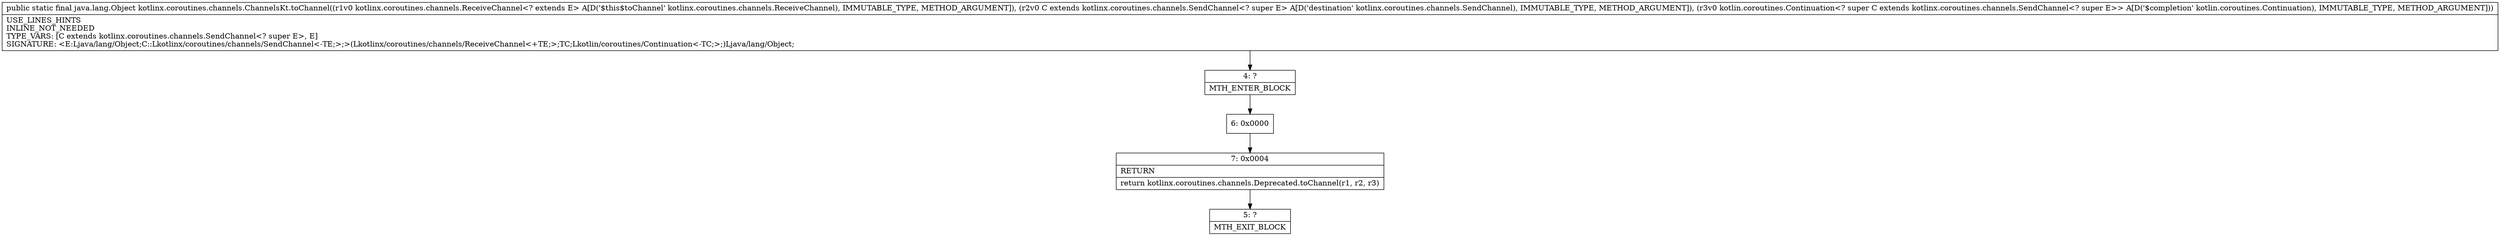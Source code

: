 digraph "CFG forkotlinx.coroutines.channels.ChannelsKt.toChannel(Lkotlinx\/coroutines\/channels\/ReceiveChannel;Lkotlinx\/coroutines\/channels\/SendChannel;Lkotlin\/coroutines\/Continuation;)Ljava\/lang\/Object;" {
Node_4 [shape=record,label="{4\:\ ?|MTH_ENTER_BLOCK\l}"];
Node_6 [shape=record,label="{6\:\ 0x0000}"];
Node_7 [shape=record,label="{7\:\ 0x0004|RETURN\l|return kotlinx.coroutines.channels.Deprecated.toChannel(r1, r2, r3)\l}"];
Node_5 [shape=record,label="{5\:\ ?|MTH_EXIT_BLOCK\l}"];
MethodNode[shape=record,label="{public static final java.lang.Object kotlinx.coroutines.channels.ChannelsKt.toChannel((r1v0 kotlinx.coroutines.channels.ReceiveChannel\<? extends E\> A[D('$this$toChannel' kotlinx.coroutines.channels.ReceiveChannel), IMMUTABLE_TYPE, METHOD_ARGUMENT]), (r2v0 C extends kotlinx.coroutines.channels.SendChannel\<? super E\> A[D('destination' kotlinx.coroutines.channels.SendChannel), IMMUTABLE_TYPE, METHOD_ARGUMENT]), (r3v0 kotlin.coroutines.Continuation\<? super C extends kotlinx.coroutines.channels.SendChannel\<? super E\>\> A[D('$completion' kotlin.coroutines.Continuation), IMMUTABLE_TYPE, METHOD_ARGUMENT]))  | USE_LINES_HINTS\lINLINE_NOT_NEEDED\lTYPE_VARS: [C extends kotlinx.coroutines.channels.SendChannel\<? super E\>, E]\lSIGNATURE: \<E:Ljava\/lang\/Object;C::Lkotlinx\/coroutines\/channels\/SendChannel\<\-TE;\>;\>(Lkotlinx\/coroutines\/channels\/ReceiveChannel\<+TE;\>;TC;Lkotlin\/coroutines\/Continuation\<\-TC;\>;)Ljava\/lang\/Object;\l}"];
MethodNode -> Node_4;Node_4 -> Node_6;
Node_6 -> Node_7;
Node_7 -> Node_5;
}

